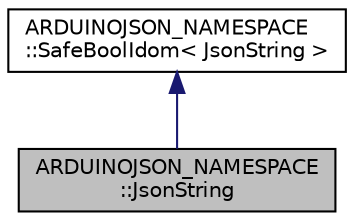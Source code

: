 digraph "ARDUINOJSON_NAMESPACE::JsonString"
{
 // LATEX_PDF_SIZE
  edge [fontname="Helvetica",fontsize="10",labelfontname="Helvetica",labelfontsize="10"];
  node [fontname="Helvetica",fontsize="10",shape=record];
  Node1 [label="ARDUINOJSON_NAMESPACE\l::JsonString",height=0.2,width=0.4,color="black", fillcolor="grey75", style="filled", fontcolor="black",tooltip=" "];
  Node2 -> Node1 [dir="back",color="midnightblue",fontsize="10",style="solid"];
  Node2 [label="ARDUINOJSON_NAMESPACE\l::SafeBoolIdom\< JsonString \>",height=0.2,width=0.4,color="black", fillcolor="white", style="filled",URL="$classARDUINOJSON__NAMESPACE_1_1SafeBoolIdom.html",tooltip=" "];
}
